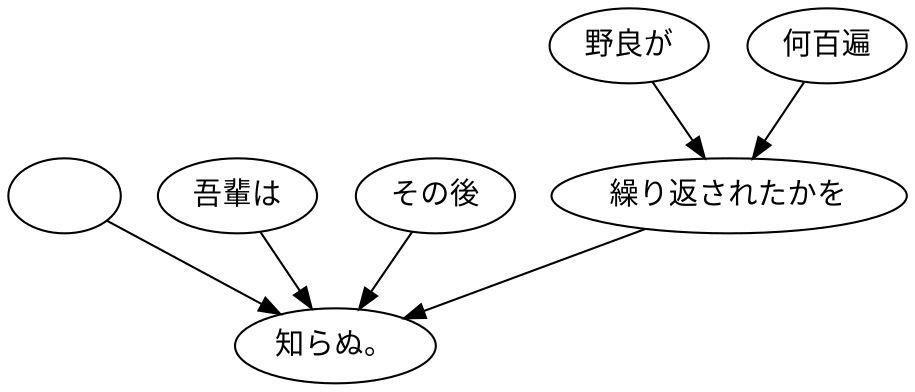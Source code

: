 digraph graph1302 {
	node0 [label="　"];
	node1 [label="吾輩は"];
	node2 [label="その後"];
	node3 [label="野良が"];
	node4 [label="何百遍"];
	node5 [label="繰り返されたかを"];
	node6 [label="知らぬ。"];
	node0 -> node6;
	node1 -> node6;
	node2 -> node6;
	node3 -> node5;
	node4 -> node5;
	node5 -> node6;
}
